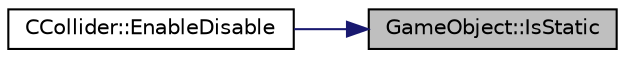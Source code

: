 digraph "GameObject::IsStatic"
{
 // LATEX_PDF_SIZE
  edge [fontname="Helvetica",fontsize="10",labelfontname="Helvetica",labelfontsize="10"];
  node [fontname="Helvetica",fontsize="10",shape=record];
  rankdir="RL";
  Node142 [label="GameObject::IsStatic",height=0.2,width=0.4,color="black", fillcolor="grey75", style="filled", fontcolor="black",tooltip=" "];
  Node142 -> Node143 [dir="back",color="midnightblue",fontsize="10",style="solid",fontname="Helvetica"];
  Node143 [label="CCollider::EnableDisable",height=0.2,width=0.4,color="black", fillcolor="white", style="filled",URL="$class_c_collider.html#ab8e09c57949973518dc12f35db961d5e",tooltip=" "];
}
